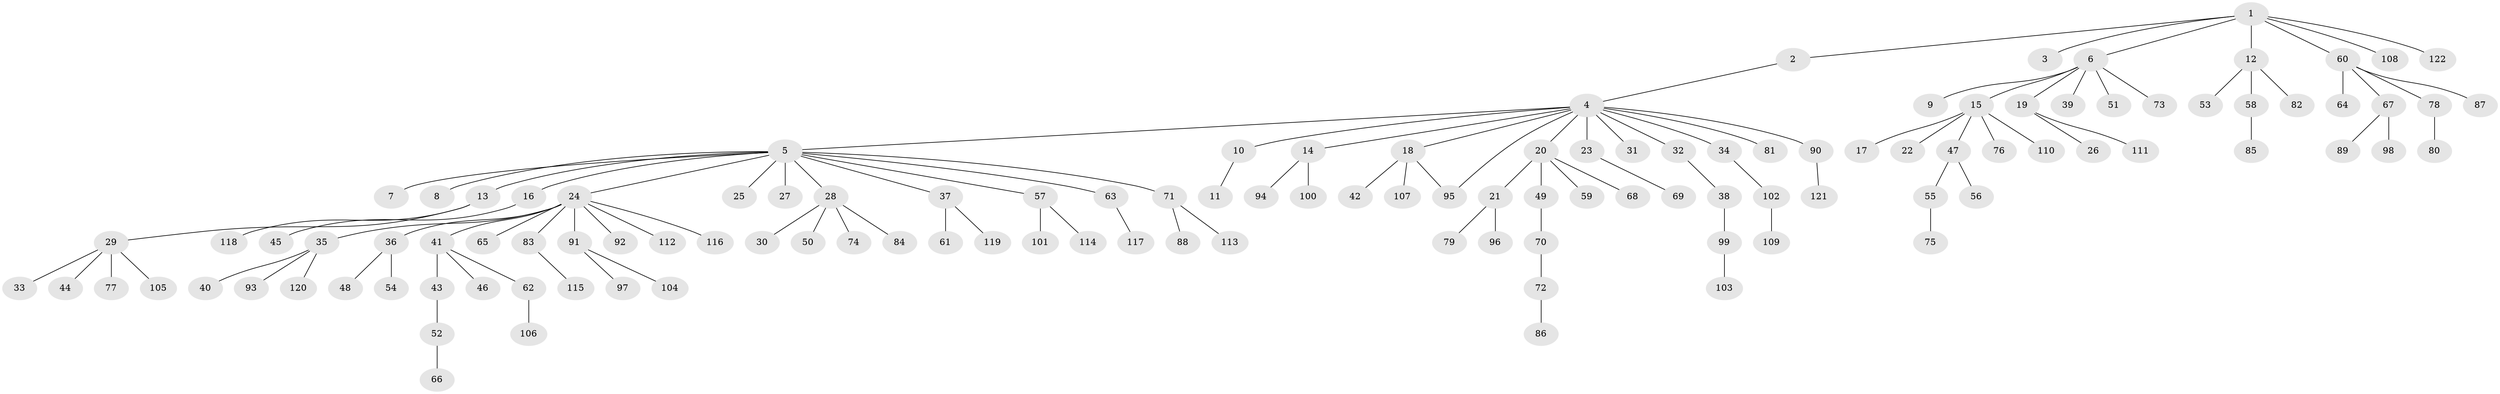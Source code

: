 // coarse degree distribution, {6: 0.022988505747126436, 2: 0.1839080459770115, 12: 0.011494252873563218, 21: 0.011494252873563218, 1: 0.6666666666666666, 4: 0.06896551724137931, 7: 0.011494252873563218, 3: 0.022988505747126436}
// Generated by graph-tools (version 1.1) at 2025/41/03/06/25 10:41:48]
// undirected, 122 vertices, 122 edges
graph export_dot {
graph [start="1"]
  node [color=gray90,style=filled];
  1;
  2;
  3;
  4;
  5;
  6;
  7;
  8;
  9;
  10;
  11;
  12;
  13;
  14;
  15;
  16;
  17;
  18;
  19;
  20;
  21;
  22;
  23;
  24;
  25;
  26;
  27;
  28;
  29;
  30;
  31;
  32;
  33;
  34;
  35;
  36;
  37;
  38;
  39;
  40;
  41;
  42;
  43;
  44;
  45;
  46;
  47;
  48;
  49;
  50;
  51;
  52;
  53;
  54;
  55;
  56;
  57;
  58;
  59;
  60;
  61;
  62;
  63;
  64;
  65;
  66;
  67;
  68;
  69;
  70;
  71;
  72;
  73;
  74;
  75;
  76;
  77;
  78;
  79;
  80;
  81;
  82;
  83;
  84;
  85;
  86;
  87;
  88;
  89;
  90;
  91;
  92;
  93;
  94;
  95;
  96;
  97;
  98;
  99;
  100;
  101;
  102;
  103;
  104;
  105;
  106;
  107;
  108;
  109;
  110;
  111;
  112;
  113;
  114;
  115;
  116;
  117;
  118;
  119;
  120;
  121;
  122;
  1 -- 2;
  1 -- 3;
  1 -- 6;
  1 -- 12;
  1 -- 60;
  1 -- 108;
  1 -- 122;
  2 -- 4;
  4 -- 5;
  4 -- 10;
  4 -- 14;
  4 -- 18;
  4 -- 20;
  4 -- 23;
  4 -- 31;
  4 -- 32;
  4 -- 34;
  4 -- 81;
  4 -- 90;
  4 -- 95;
  5 -- 7;
  5 -- 8;
  5 -- 13;
  5 -- 16;
  5 -- 24;
  5 -- 25;
  5 -- 27;
  5 -- 28;
  5 -- 37;
  5 -- 57;
  5 -- 63;
  5 -- 71;
  6 -- 9;
  6 -- 15;
  6 -- 19;
  6 -- 39;
  6 -- 51;
  6 -- 73;
  10 -- 11;
  12 -- 53;
  12 -- 58;
  12 -- 82;
  13 -- 29;
  13 -- 118;
  14 -- 94;
  14 -- 100;
  15 -- 17;
  15 -- 22;
  15 -- 47;
  15 -- 76;
  15 -- 110;
  16 -- 45;
  18 -- 42;
  18 -- 95;
  18 -- 107;
  19 -- 26;
  19 -- 111;
  20 -- 21;
  20 -- 49;
  20 -- 59;
  20 -- 68;
  21 -- 79;
  21 -- 96;
  23 -- 69;
  24 -- 35;
  24 -- 36;
  24 -- 41;
  24 -- 65;
  24 -- 83;
  24 -- 91;
  24 -- 92;
  24 -- 112;
  24 -- 116;
  28 -- 30;
  28 -- 50;
  28 -- 74;
  28 -- 84;
  29 -- 33;
  29 -- 44;
  29 -- 77;
  29 -- 105;
  32 -- 38;
  34 -- 102;
  35 -- 40;
  35 -- 93;
  35 -- 120;
  36 -- 48;
  36 -- 54;
  37 -- 61;
  37 -- 119;
  38 -- 99;
  41 -- 43;
  41 -- 46;
  41 -- 62;
  43 -- 52;
  47 -- 55;
  47 -- 56;
  49 -- 70;
  52 -- 66;
  55 -- 75;
  57 -- 101;
  57 -- 114;
  58 -- 85;
  60 -- 64;
  60 -- 67;
  60 -- 78;
  60 -- 87;
  62 -- 106;
  63 -- 117;
  67 -- 89;
  67 -- 98;
  70 -- 72;
  71 -- 88;
  71 -- 113;
  72 -- 86;
  78 -- 80;
  83 -- 115;
  90 -- 121;
  91 -- 97;
  91 -- 104;
  99 -- 103;
  102 -- 109;
}
